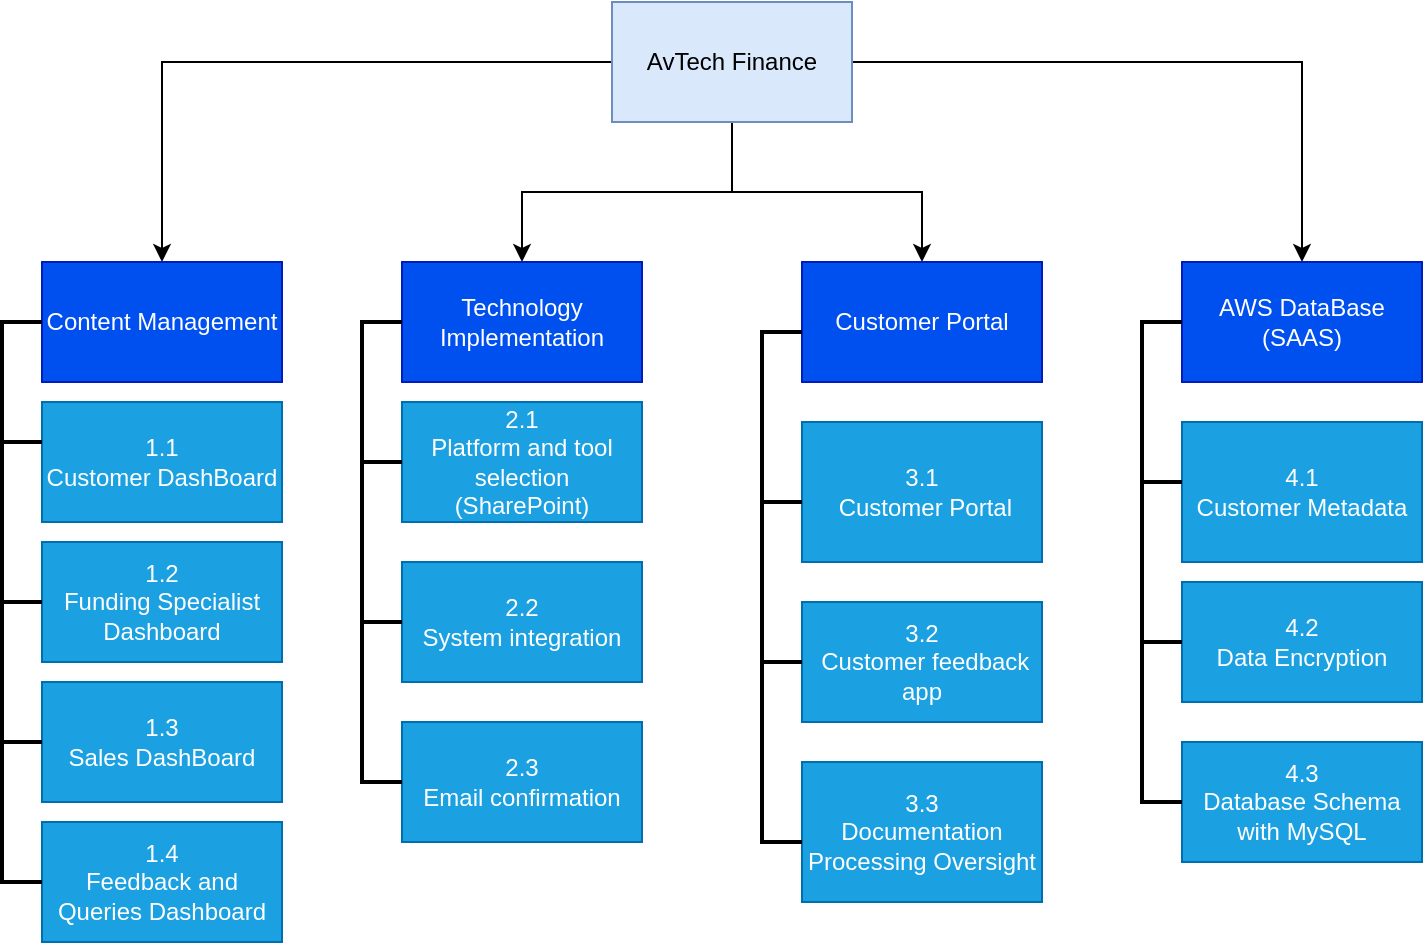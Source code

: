 <mxfile version="20.8.23" type="github">
  <diagram name="Page-1" id="bXj3Bbf0HL6mkCAVgVnc">
    <mxGraphModel dx="954" dy="527" grid="1" gridSize="10" guides="1" tooltips="1" connect="1" arrows="1" fold="1" page="1" pageScale="1" pageWidth="850" pageHeight="1100" math="0" shadow="0">
      <root>
        <mxCell id="0" />
        <mxCell id="1" parent="0" />
        <mxCell id="yKze-RVAeE0_kNcAVgIY-25" value="" style="edgeStyle=orthogonalEdgeStyle;rounded=0;orthogonalLoop=1;jettySize=auto;html=1;" parent="1" source="yKze-RVAeE0_kNcAVgIY-1" target="yKze-RVAeE0_kNcAVgIY-4" edge="1">
          <mxGeometry relative="1" as="geometry" />
        </mxCell>
        <mxCell id="yKze-RVAeE0_kNcAVgIY-30" style="edgeStyle=orthogonalEdgeStyle;rounded=0;orthogonalLoop=1;jettySize=auto;html=1;" parent="1" source="yKze-RVAeE0_kNcAVgIY-1" target="yKze-RVAeE0_kNcAVgIY-5" edge="1">
          <mxGeometry relative="1" as="geometry" />
        </mxCell>
        <mxCell id="yKze-RVAeE0_kNcAVgIY-32" style="edgeStyle=orthogonalEdgeStyle;rounded=0;orthogonalLoop=1;jettySize=auto;html=1;" parent="1" source="yKze-RVAeE0_kNcAVgIY-1" target="yKze-RVAeE0_kNcAVgIY-3" edge="1">
          <mxGeometry relative="1" as="geometry" />
        </mxCell>
        <mxCell id="yKze-RVAeE0_kNcAVgIY-33" style="edgeStyle=orthogonalEdgeStyle;rounded=0;orthogonalLoop=1;jettySize=auto;html=1;entryX=0.5;entryY=0;entryDx=0;entryDy=0;" parent="1" source="yKze-RVAeE0_kNcAVgIY-1" target="yKze-RVAeE0_kNcAVgIY-2" edge="1">
          <mxGeometry relative="1" as="geometry">
            <mxPoint x="170" y="190" as="targetPoint" />
          </mxGeometry>
        </mxCell>
        <mxCell id="yKze-RVAeE0_kNcAVgIY-1" value="AvTech Finance" style="rounded=0;whiteSpace=wrap;html=1;fillColor=#dae8fc;strokeColor=#6c8ebf;" parent="1" vertex="1">
          <mxGeometry x="365" y="80" width="120" height="60" as="geometry" />
        </mxCell>
        <mxCell id="yKze-RVAeE0_kNcAVgIY-2" value="Content Management" style="whiteSpace=wrap;html=1;fillColor=#0050ef;fontColor=#ffffff;strokeColor=#001DBC;" parent="1" vertex="1">
          <mxGeometry x="80" y="210" width="120" height="60" as="geometry" />
        </mxCell>
        <mxCell id="yKze-RVAeE0_kNcAVgIY-3" value="Technology Implementation" style="whiteSpace=wrap;html=1;fillColor=#0050ef;fontColor=#ffffff;strokeColor=#001DBC;" parent="1" vertex="1">
          <mxGeometry x="260" y="210" width="120" height="60" as="geometry" />
        </mxCell>
        <mxCell id="yKze-RVAeE0_kNcAVgIY-4" value="Customer Portal" style="whiteSpace=wrap;html=1;fillColor=#0050ef;fontColor=#ffffff;strokeColor=#001DBC;" parent="1" vertex="1">
          <mxGeometry x="460" y="210" width="120" height="60" as="geometry" />
        </mxCell>
        <mxCell id="yKze-RVAeE0_kNcAVgIY-5" value="AWS DataBase (SAAS)" style="whiteSpace=wrap;html=1;fillColor=#0050ef;fontColor=#ffffff;strokeColor=#001DBC;" parent="1" vertex="1">
          <mxGeometry x="650" y="210" width="120" height="60" as="geometry" />
        </mxCell>
        <mxCell id="yKze-RVAeE0_kNcAVgIY-10" value="4.1&lt;br&gt;Customer Metadata" style="whiteSpace=wrap;html=1;fillColor=#1ba1e2;fontColor=#ffffff;strokeColor=#006EAF;" parent="1" vertex="1">
          <mxGeometry x="650" y="290" width="120" height="70" as="geometry" />
        </mxCell>
        <mxCell id="yKze-RVAeE0_kNcAVgIY-12" value="4.2&lt;br&gt;Data Encryption" style="whiteSpace=wrap;html=1;fillColor=#1ba1e2;fontColor=#ffffff;strokeColor=#006EAF;" parent="1" vertex="1">
          <mxGeometry x="650" y="370" width="120" height="60" as="geometry" />
        </mxCell>
        <mxCell id="yKze-RVAeE0_kNcAVgIY-15" value="3.1&lt;br&gt;&amp;nbsp;Customer Portal" style="whiteSpace=wrap;html=1;fillColor=#1ba1e2;fontColor=#ffffff;strokeColor=#006EAF;" parent="1" vertex="1">
          <mxGeometry x="460" y="290" width="120" height="70" as="geometry" />
        </mxCell>
        <mxCell id="yKze-RVAeE0_kNcAVgIY-16" value="3.2&lt;br&gt;&amp;nbsp;Customer feedback app" style="whiteSpace=wrap;html=1;fillColor=#1ba1e2;fontColor=#ffffff;strokeColor=#006EAF;" parent="1" vertex="1">
          <mxGeometry x="460" y="380" width="120" height="60" as="geometry" />
        </mxCell>
        <mxCell id="yKze-RVAeE0_kNcAVgIY-17" value="3.3&lt;br&gt;&lt;span id=&quot;docs-internal-guid-48f6a1a0-7fff-7c0a-8db2-105bf2cfb8ff&quot;&gt;&lt;/span&gt;&lt;span id=&quot;docs-internal-guid-48f6a1a0-7fff-7c0a-8db2-105bf2cfb8ff&quot;&gt;&lt;/span&gt;Documentation Processing Oversight" style="whiteSpace=wrap;html=1;fillColor=#1ba1e2;fontColor=#ffffff;strokeColor=#006EAF;" parent="1" vertex="1">
          <mxGeometry x="460" y="460" width="120" height="70" as="geometry" />
        </mxCell>
        <mxCell id="yKze-RVAeE0_kNcAVgIY-18" value="2.1&lt;br&gt;Platform and tool selection (SharePoint)" style="whiteSpace=wrap;html=1;fillColor=#1ba1e2;fontColor=#ffffff;strokeColor=#006EAF;" parent="1" vertex="1">
          <mxGeometry x="260" y="280" width="120" height="60" as="geometry" />
        </mxCell>
        <mxCell id="yKze-RVAeE0_kNcAVgIY-19" value="2.2 &lt;br&gt;System integration" style="whiteSpace=wrap;html=1;fillColor=#1ba1e2;fontColor=#ffffff;strokeColor=#006EAF;" parent="1" vertex="1">
          <mxGeometry x="260" y="360" width="120" height="60" as="geometry" />
        </mxCell>
        <mxCell id="yKze-RVAeE0_kNcAVgIY-21" value="1.1&lt;br&gt;Customer DashBoard" style="whiteSpace=wrap;html=1;fillColor=#1ba1e2;fontColor=#ffffff;strokeColor=#006EAF;" parent="1" vertex="1">
          <mxGeometry x="80" y="280" width="120" height="60" as="geometry" />
        </mxCell>
        <mxCell id="yKze-RVAeE0_kNcAVgIY-22" value="1.2 &lt;br&gt;Funding Specialist Dashboard" style="whiteSpace=wrap;html=1;fillColor=#1ba1e2;fontColor=#ffffff;strokeColor=#006EAF;" parent="1" vertex="1">
          <mxGeometry x="80" y="350" width="120" height="60" as="geometry" />
        </mxCell>
        <mxCell id="yKze-RVAeE0_kNcAVgIY-23" value="1.3&lt;br&gt;Sales DashBoard" style="whiteSpace=wrap;html=1;fillColor=#1ba1e2;fontColor=#ffffff;strokeColor=#006EAF;" parent="1" vertex="1">
          <mxGeometry x="80" y="420" width="120" height="60" as="geometry" />
        </mxCell>
        <mxCell id="g31mylocPvdE1S5H3Zu6-7" value="" style="strokeWidth=2;html=1;shape=mxgraph.flowchart.annotation_1;align=left;pointerEvents=1;" vertex="1" parent="1">
          <mxGeometry x="60" y="240" width="20" height="60" as="geometry" />
        </mxCell>
        <mxCell id="g31mylocPvdE1S5H3Zu6-8" value="" style="strokeWidth=2;html=1;shape=mxgraph.flowchart.annotation_1;align=left;pointerEvents=1;" vertex="1" parent="1">
          <mxGeometry x="60" y="300" width="20" height="80" as="geometry" />
        </mxCell>
        <mxCell id="g31mylocPvdE1S5H3Zu6-10" value="" style="strokeWidth=2;html=1;shape=mxgraph.flowchart.annotation_1;align=left;pointerEvents=1;" vertex="1" parent="1">
          <mxGeometry x="60" y="380" width="20" height="70" as="geometry" />
        </mxCell>
        <mxCell id="g31mylocPvdE1S5H3Zu6-11" value="" style="strokeWidth=2;html=1;shape=mxgraph.flowchart.annotation_1;align=left;pointerEvents=1;" vertex="1" parent="1">
          <mxGeometry x="240" y="240" width="20" height="70" as="geometry" />
        </mxCell>
        <mxCell id="g31mylocPvdE1S5H3Zu6-12" value="" style="strokeWidth=2;html=1;shape=mxgraph.flowchart.annotation_1;align=left;pointerEvents=1;" vertex="1" parent="1">
          <mxGeometry x="240" y="310" width="20" height="80" as="geometry" />
        </mxCell>
        <mxCell id="g31mylocPvdE1S5H3Zu6-14" value="" style="strokeWidth=2;html=1;shape=mxgraph.flowchart.annotation_1;align=left;pointerEvents=1;" vertex="1" parent="1">
          <mxGeometry x="440" y="245" width="20" height="85" as="geometry" />
        </mxCell>
        <mxCell id="g31mylocPvdE1S5H3Zu6-15" value="" style="strokeWidth=2;html=1;shape=mxgraph.flowchart.annotation_1;align=left;pointerEvents=1;" vertex="1" parent="1">
          <mxGeometry x="440" y="330" width="20" height="80" as="geometry" />
        </mxCell>
        <mxCell id="g31mylocPvdE1S5H3Zu6-16" value="" style="strokeWidth=2;html=1;shape=mxgraph.flowchart.annotation_1;align=left;pointerEvents=1;" vertex="1" parent="1">
          <mxGeometry x="440" y="410" width="20" height="90" as="geometry" />
        </mxCell>
        <mxCell id="g31mylocPvdE1S5H3Zu6-17" value="" style="strokeWidth=2;html=1;shape=mxgraph.flowchart.annotation_1;align=left;pointerEvents=1;" vertex="1" parent="1">
          <mxGeometry x="630" y="240" width="20" height="80" as="geometry" />
        </mxCell>
        <mxCell id="g31mylocPvdE1S5H3Zu6-19" value="" style="strokeWidth=2;html=1;shape=mxgraph.flowchart.annotation_1;align=left;pointerEvents=1;" vertex="1" parent="1">
          <mxGeometry x="630" y="320" width="20" height="80" as="geometry" />
        </mxCell>
        <mxCell id="g31mylocPvdE1S5H3Zu6-25" value="1.4&lt;br&gt;Feedback and Queries Dashboard" style="whiteSpace=wrap;html=1;fillColor=#1ba1e2;fontColor=#ffffff;strokeColor=#006EAF;" vertex="1" parent="1">
          <mxGeometry x="80" y="490" width="120" height="60" as="geometry" />
        </mxCell>
        <mxCell id="g31mylocPvdE1S5H3Zu6-26" value="" style="strokeWidth=2;html=1;shape=mxgraph.flowchart.annotation_1;align=left;pointerEvents=1;" vertex="1" parent="1">
          <mxGeometry x="60" y="450" width="20" height="70" as="geometry" />
        </mxCell>
        <mxCell id="g31mylocPvdE1S5H3Zu6-27" value="2.3&lt;br&gt;Email confirmation" style="whiteSpace=wrap;html=1;fillColor=#1ba1e2;fontColor=#ffffff;strokeColor=#006EAF;" vertex="1" parent="1">
          <mxGeometry x="260" y="440" width="120" height="60" as="geometry" />
        </mxCell>
        <mxCell id="g31mylocPvdE1S5H3Zu6-29" value="4.3&lt;br&gt;Database Schema&lt;br&gt;with MySQL" style="whiteSpace=wrap;html=1;fillColor=#1ba1e2;fontColor=#ffffff;strokeColor=#006EAF;" vertex="1" parent="1">
          <mxGeometry x="650" y="450" width="120" height="60" as="geometry" />
        </mxCell>
        <mxCell id="g31mylocPvdE1S5H3Zu6-30" value="" style="strokeWidth=2;html=1;shape=mxgraph.flowchart.annotation_1;align=left;pointerEvents=1;" vertex="1" parent="1">
          <mxGeometry x="630" y="400" width="20" height="80" as="geometry" />
        </mxCell>
        <mxCell id="g31mylocPvdE1S5H3Zu6-31" value="" style="strokeWidth=2;html=1;shape=mxgraph.flowchart.annotation_1;align=left;pointerEvents=1;" vertex="1" parent="1">
          <mxGeometry x="240" y="390" width="20" height="80" as="geometry" />
        </mxCell>
      </root>
    </mxGraphModel>
  </diagram>
</mxfile>
